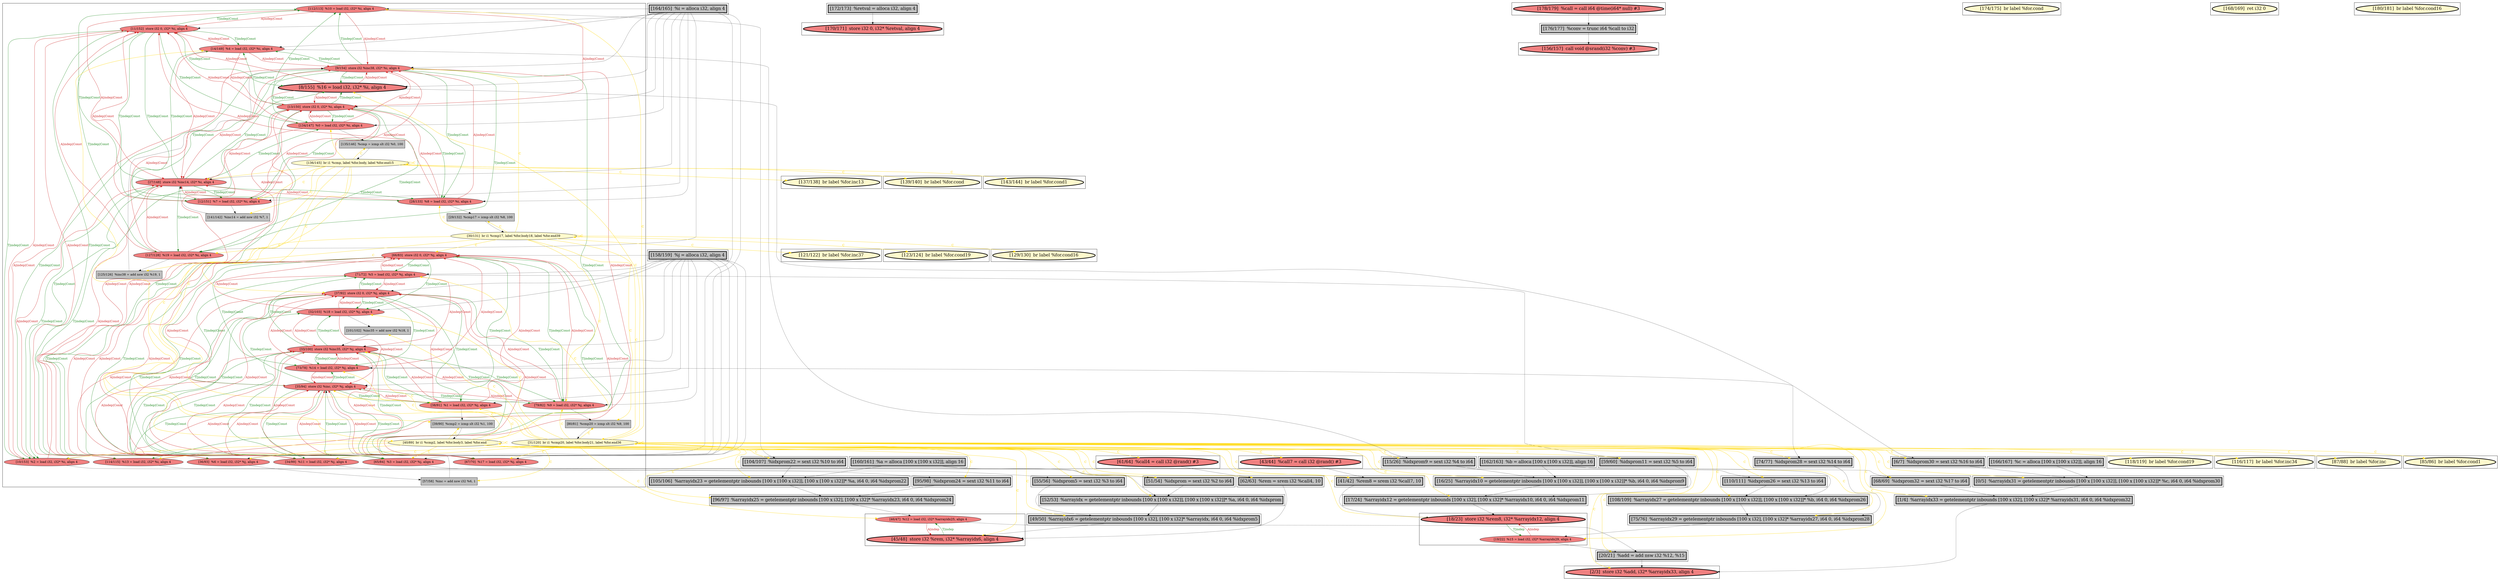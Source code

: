 
digraph G {



node374->node364 [style=solid,color=firebrick3,label="A|indep|Const",penwidth=1.0,fontcolor=firebrick3 ]
node364->node374 [style=solid,color=forestgreen,label="T|indep|Const",penwidth=1.0,fontcolor=forestgreen ]
node389->node368 [style=solid,color=gold,label="C",penwidth=1.0,fontcolor=gold ]
node414->node422 [style=solid,color=black,label="",penwidth=0.5,fontcolor=black ]
node368->node374 [style=solid,color=forestgreen,label="T|indep|Const",penwidth=1.0,fontcolor=forestgreen ]
node374->node368 [style=solid,color=firebrick3,label="A|indep|Const",penwidth=1.0,fontcolor=firebrick3 ]
node367->node376 [style=solid,color=forestgreen,label="T|indep|Const",penwidth=1.0,fontcolor=forestgreen ]
node367->node374 [style=solid,color=forestgreen,label="T|indep|Const",penwidth=1.0,fontcolor=forestgreen ]
node374->node367 [style=solid,color=firebrick3,label="A|indep|Const",penwidth=1.0,fontcolor=firebrick3 ]
node367->node371 [style=solid,color=forestgreen,label="T|indep|Const",penwidth=1.0,fontcolor=forestgreen ]
node371->node367 [style=solid,color=firebrick3,label="A|indep|Const",penwidth=1.0,fontcolor=firebrick3 ]
node393->node357 [style=solid,color=black,label="",penwidth=0.5,fontcolor=black ]
node358->node384 [style=solid,color=forestgreen,label="T|indep|Const",penwidth=1.0,fontcolor=forestgreen ]
node359->node386 [style=solid,color=firebrick3,label="A|indep|Const",penwidth=1.0,fontcolor=firebrick3 ]
node364->node362 [style=solid,color=forestgreen,label="T|indep|Const",penwidth=1.0,fontcolor=forestgreen ]
node378->node386 [style=solid,color=firebrick3,label="A|indep|Const",penwidth=1.0,fontcolor=firebrick3 ]
node362->node367 [style=solid,color=firebrick3,label="A|indep|Const",penwidth=1.0,fontcolor=firebrick3 ]
node376->node367 [style=solid,color=firebrick3,label="A|indep|Const",penwidth=1.0,fontcolor=firebrick3 ]
node359->node366 [style=solid,color=firebrick3,label="A|indep|Const",penwidth=1.0,fontcolor=firebrick3 ]
node423->node362 [style=solid,color=black,label="",penwidth=0.5,fontcolor=black ]
node376->node364 [style=solid,color=firebrick3,label="A|indep|Const",penwidth=1.0,fontcolor=firebrick3 ]
node369->node365 [style=solid,color=forestgreen,label="T|indep|Const",penwidth=1.0,fontcolor=forestgreen ]
node374->node363 [style=solid,color=firebrick3,label="A|indep|Const",penwidth=1.0,fontcolor=firebrick3 ]
node391->node367 [style=solid,color=firebrick3,label="A|indep|Const",penwidth=1.0,fontcolor=firebrick3 ]
node378->node366 [style=solid,color=firebrick3,label="A|indep|Const",penwidth=1.0,fontcolor=firebrick3 ]
node366->node378 [style=solid,color=forestgreen,label="T|indep|Const",penwidth=1.0,fontcolor=forestgreen ]
node386->node359 [style=solid,color=forestgreen,label="T|indep|Const",penwidth=1.0,fontcolor=forestgreen ]
node364->node371 [style=solid,color=forestgreen,label="T|indep|Const",penwidth=1.0,fontcolor=forestgreen ]
node386->node379 [style=solid,color=forestgreen,label="T|indep|Const",penwidth=1.0,fontcolor=forestgreen ]
node355->node378 [style=solid,color=black,label="",penwidth=0.5,fontcolor=black ]
node363->node362 [style=solid,color=forestgreen,label="T|indep|Const",penwidth=1.0,fontcolor=forestgreen ]
node361->node399 [style=solid,color=gold,label="C",penwidth=1.0,fontcolor=gold ]
node361->node381 [style=solid,color=gold,label="C",penwidth=1.0,fontcolor=gold ]
node365->node386 [style=solid,color=firebrick3,label="A|indep|Const",penwidth=1.0,fontcolor=firebrick3 ]
node386->node385 [style=solid,color=forestgreen,label="T|indep|Const",penwidth=1.0,fontcolor=forestgreen ]
node361->node365 [style=solid,color=gold,label="C",penwidth=1.0,fontcolor=gold ]
node368->node393 [style=solid,color=forestgreen,label="T|indep|Const",penwidth=1.0,fontcolor=forestgreen ]
node363->node391 [style=solid,color=forestgreen,label="T|indep|Const",penwidth=1.0,fontcolor=forestgreen ]
node363->node390 [style=solid,color=forestgreen,label="T|indep|Const",penwidth=1.0,fontcolor=forestgreen ]
node384->node358 [style=solid,color=firebrick3,label="A|indep|Const",penwidth=1.0,fontcolor=firebrick3 ]
node390->node363 [style=solid,color=firebrick3,label="A|indep|Const",penwidth=1.0,fontcolor=firebrick3 ]
node378->node369 [style=solid,color=firebrick3,label="A|indep|Const",penwidth=1.0,fontcolor=firebrick3 ]
node385->node366 [style=solid,color=firebrick3,label="A|indep|Const",penwidth=1.0,fontcolor=firebrick3 ]
node366->node385 [style=solid,color=forestgreen,label="T|indep|Const",penwidth=1.0,fontcolor=forestgreen ]
node363->node371 [style=solid,color=forestgreen,label="T|indep|Const",penwidth=1.0,fontcolor=forestgreen ]
node416->node353 [style=solid,color=black,label="",penwidth=0.5,fontcolor=black ]
node368->node362 [style=solid,color=forestgreen,label="T|indep|Const",penwidth=1.0,fontcolor=forestgreen ]
node359->node372 [style=solid,color=black,label="",penwidth=0.5,fontcolor=black ]
node360->node417 [style=solid,color=gold,label="C",penwidth=1.0,fontcolor=gold ]
node359->node358 [style=solid,color=firebrick3,label="A|indep|Const",penwidth=1.0,fontcolor=firebrick3 ]
node365->node369 [style=solid,color=firebrick3,label="A|indep|Const",penwidth=1.0,fontcolor=firebrick3 ]
node365->node366 [style=solid,color=firebrick3,label="A|indep|Const",penwidth=1.0,fontcolor=firebrick3 ]
node366->node365 [style=solid,color=forestgreen,label="T|indep|Const",penwidth=1.0,fontcolor=forestgreen ]
node360->node344 [style=solid,color=gold,label="C",penwidth=1.0,fontcolor=gold ]
node423->node393 [style=solid,color=black,label="",penwidth=0.5,fontcolor=black ]
node358->node370 [style=solid,color=forestgreen,label="T|indep|Const",penwidth=1.0,fontcolor=forestgreen ]
node370->node358 [style=solid,color=firebrick3,label="A|indep|Const",penwidth=1.0,fontcolor=firebrick3 ]
node423->node363 [style=solid,color=black,label="",penwidth=0.5,fontcolor=black ]
node377->node386 [style=solid,color=firebrick3,label="A|indep|Const",penwidth=1.0,fontcolor=firebrick3 ]
node423->node367 [style=solid,color=black,label="",penwidth=0.5,fontcolor=black ]
node393->node367 [style=solid,color=firebrick3,label="A|indep|Const",penwidth=1.0,fontcolor=firebrick3 ]
node390->node380 [style=solid,color=black,label="",penwidth=0.5,fontcolor=black ]
node423->node375 [style=solid,color=black,label="",penwidth=0.5,fontcolor=black ]
node381->node401 [style=solid,color=gold,label="C",penwidth=1.0,fontcolor=gold ]
node353->node425 [style=solid,color=black,label="",penwidth=0.5,fontcolor=black ]
node423->node391 [style=solid,color=black,label="",penwidth=0.5,fontcolor=black ]
node358->node385 [style=solid,color=forestgreen,label="T|indep|Const",penwidth=1.0,fontcolor=forestgreen ]
node381->node374 [style=solid,color=gold,label="C",penwidth=1.0,fontcolor=gold ]
node401->node427 [style=solid,color=black,label="",penwidth=0.5,fontcolor=black ]
node355->node359 [style=solid,color=black,label="",penwidth=0.5,fontcolor=black ]
node355->node379 [style=solid,color=black,label="",penwidth=0.5,fontcolor=black ]
node423->node371 [style=solid,color=black,label="",penwidth=0.5,fontcolor=black ]
node355->node370 [style=solid,color=black,label="",penwidth=0.5,fontcolor=black ]
node362->node363 [style=solid,color=firebrick3,label="A|indep|Const",penwidth=1.0,fontcolor=firebrick3 ]
node422->node343 [style=solid,color=black,label="",penwidth=0.5,fontcolor=black ]
node415->node401 [style=solid,color=black,label="",penwidth=0.5,fontcolor=black ]
node366->node379 [style=solid,color=forestgreen,label="T|indep|Const",penwidth=1.0,fontcolor=forestgreen ]
node398->node404 [style=solid,color=black,label="",penwidth=0.5,fontcolor=black ]
node355->node384 [style=solid,color=black,label="",penwidth=0.5,fontcolor=black ]
node383->node369 [style=solid,color=firebrick3,label="A|indep|Const",penwidth=1.0,fontcolor=firebrick3 ]
node383->node387 [style=solid,color=black,label="",penwidth=0.5,fontcolor=black ]
node387->node366 [style=solid,color=black,label="",penwidth=0.5,fontcolor=black ]
node340->node425 [style=solid,color=black,label="",penwidth=0.5,fontcolor=black ]
node356->node363 [style=solid,color=black,label="",penwidth=0.5,fontcolor=black ]
node368->node376 [style=solid,color=forestgreen,label="T|indep|Const",penwidth=1.0,fontcolor=forestgreen ]
node389->node393 [style=solid,color=gold,label="C",penwidth=1.0,fontcolor=gold ]
node378->node410 [style=solid,color=black,label="",penwidth=0.5,fontcolor=black ]
node397->node407 [style=solid,color=black,label="",penwidth=0.5,fontcolor=black ]
node384->node366 [style=solid,color=firebrick3,label="A|indep|Const",penwidth=1.0,fontcolor=firebrick3 ]
node381->node429 [style=solid,color=gold,label="C",penwidth=1.0,fontcolor=gold ]
node391->node413 [style=solid,color=black,label="",penwidth=0.5,fontcolor=black ]
node402->node401 [style=solid,color=black,label="",penwidth=0.5,fontcolor=black ]
node379->node358 [style=solid,color=firebrick3,label="A|indep|Const",penwidth=1.0,fontcolor=firebrick3 ]
node410->node350 [style=solid,color=black,label="",penwidth=0.5,fontcolor=black ]
node385->node369 [style=solid,color=firebrick3,label="A|indep|Const",penwidth=1.0,fontcolor=firebrick3 ]
node381->node383 [style=solid,color=gold,label="C",penwidth=1.0,fontcolor=gold ]
node383->node358 [style=solid,color=firebrick3,label="A|indep|Const",penwidth=1.0,fontcolor=firebrick3 ]
node393->node363 [style=solid,color=firebrick3,label="A|indep|Const",penwidth=1.0,fontcolor=firebrick3 ]
node385->node358 [style=solid,color=firebrick3,label="A|indep|Const",penwidth=1.0,fontcolor=firebrick3 ]
node388->node369 [style=solid,color=black,label="",penwidth=0.5,fontcolor=black ]
node429->node340 [style=solid,color=black,label="",penwidth=0.5,fontcolor=black ]
node355->node366 [style=solid,color=black,label="",penwidth=0.5,fontcolor=black ]
node383->node386 [style=solid,color=firebrick3,label="A|indep|Const",penwidth=1.0,fontcolor=firebrick3 ]
node391->node368 [style=solid,color=firebrick3,label="A|indep|Const",penwidth=1.0,fontcolor=firebrick3 ]
node381->node341 [style=solid,color=gold,label="C",penwidth=1.0,fontcolor=gold ]
node385->node429 [style=solid,color=black,label="",penwidth=0.5,fontcolor=black ]
node389->node360 [style=solid,color=gold,label="C",penwidth=1.0,fontcolor=gold ]
node370->node369 [style=solid,color=firebrick3,label="A|indep|Const",penwidth=1.0,fontcolor=firebrick3 ]
node358->node359 [style=solid,color=forestgreen,label="T|indep|Const",penwidth=1.0,fontcolor=forestgreen ]
node428->node422 [style=solid,color=black,label="",penwidth=0.5,fontcolor=black ]
node360->node378 [style=solid,color=gold,label="C",penwidth=1.0,fontcolor=gold ]
node381->node366 [style=solid,color=gold,label="C",penwidth=1.0,fontcolor=gold ]
node377->node358 [style=solid,color=firebrick3,label="A|indep|Const",penwidth=1.0,fontcolor=firebrick3 ]
node420->node427 [style=solid,color=black,label="",penwidth=0.5,fontcolor=black ]
node384->node369 [style=solid,color=firebrick3,label="A|indep|Const",penwidth=1.0,fontcolor=firebrick3 ]
node393->node364 [style=solid,color=firebrick3,label="A|indep|Const",penwidth=1.0,fontcolor=firebrick3 ]
node361->node412 [style=solid,color=gold,label="C",penwidth=1.0,fontcolor=gold ]
node364->node375 [style=solid,color=forestgreen,label="T|indep|Const",penwidth=1.0,fontcolor=forestgreen ]
node389->node406 [style=solid,color=gold,label="C",penwidth=1.0,fontcolor=gold ]
node390->node364 [style=solid,color=firebrick3,label="A|indep|Const",penwidth=1.0,fontcolor=firebrick3 ]
node381->node387 [style=solid,color=gold,label="C",penwidth=1.0,fontcolor=gold ]
node361->node371 [style=solid,color=gold,label="C",penwidth=1.0,fontcolor=gold ]
node370->node386 [style=solid,color=firebrick3,label="A|indep|Const",penwidth=1.0,fontcolor=firebrick3 ]
node381->node416 [style=solid,color=gold,label="C",penwidth=1.0,fontcolor=gold ]
node386->node378 [style=solid,color=forestgreen,label="T|indep|Const",penwidth=1.0,fontcolor=forestgreen ]
node423->node368 [style=solid,color=black,label="",penwidth=0.5,fontcolor=black ]
node381->node413 [style=solid,color=gold,label="C",penwidth=1.0,fontcolor=gold ]
node423->node374 [style=solid,color=black,label="",penwidth=0.5,fontcolor=black ]
node369->node385 [style=solid,color=forestgreen,label="T|indep|Const",penwidth=1.0,fontcolor=forestgreen ]
node361->node361 [style=solid,color=gold,label="C",penwidth=1.0,fontcolor=gold ]
node358->node377 [style=solid,color=forestgreen,label="T|indep|Const",penwidth=1.0,fontcolor=forestgreen ]
node375->node368 [style=solid,color=firebrick3,label="A|indep|Const",penwidth=1.0,fontcolor=firebrick3 ]
node363->node375 [style=solid,color=forestgreen,label="T|indep|Const",penwidth=1.0,fontcolor=forestgreen ]
node381->node391 [style=solid,color=gold,label="C",penwidth=1.0,fontcolor=gold ]
node381->node428 [style=solid,color=gold,label="C",penwidth=1.0,fontcolor=gold ]
node381->node377 [style=solid,color=gold,label="C",penwidth=1.0,fontcolor=gold ]
node367->node390 [style=solid,color=forestgreen,label="T|indep|Const",penwidth=1.0,fontcolor=forestgreen ]
node366->node377 [style=solid,color=forestgreen,label="T|indep|Const",penwidth=1.0,fontcolor=forestgreen ]
node364->node393 [style=solid,color=forestgreen,label="T|indep|Const",penwidth=1.0,fontcolor=forestgreen ]
node376->node351 [style=solid,color=black,label="",penwidth=0.5,fontcolor=black ]
node381->node353 [style=solid,color=gold,label="C",penwidth=1.0,fontcolor=gold ]
node363->node393 [style=solid,color=forestgreen,label="T|indep|Const",penwidth=1.0,fontcolor=forestgreen ]
node391->node363 [style=solid,color=firebrick3,label="A|indep|Const",penwidth=1.0,fontcolor=firebrick3 ]
node381->node375 [style=solid,color=gold,label="C",penwidth=1.0,fontcolor=gold ]
node360->node369 [style=solid,color=gold,label="C",penwidth=1.0,fontcolor=gold ]
node358->node365 [style=solid,color=forestgreen,label="T|indep|Const",penwidth=1.0,fontcolor=forestgreen ]
node341->node340 [style=solid,color=black,label="",penwidth=0.5,fontcolor=black ]
node413->node414 [style=solid,color=black,label="",penwidth=0.5,fontcolor=black ]
node381->node342 [style=solid,color=gold,label="C",penwidth=1.0,fontcolor=gold ]
node389->node357 [style=solid,color=gold,label="C",penwidth=1.0,fontcolor=gold ]
node360->node411 [style=solid,color=gold,label="C",penwidth=1.0,fontcolor=gold ]
node384->node386 [style=solid,color=firebrick3,label="A|indep|Const",penwidth=1.0,fontcolor=firebrick3 ]
node391->node364 [style=solid,color=firebrick3,label="A|indep|Const",penwidth=1.0,fontcolor=firebrick3 ]
node389->node390 [style=solid,color=gold,label="C",penwidth=1.0,fontcolor=gold ]
node367->node393 [style=solid,color=forestgreen,label="T|indep|Const",penwidth=1.0,fontcolor=forestgreen ]
node360->node359 [style=solid,color=gold,label="C",penwidth=1.0,fontcolor=gold ]
node367->node391 [style=solid,color=forestgreen,label="T|indep|Const",penwidth=1.0,fontcolor=forestgreen ]
node348->node344 [style=solid,color=black,label="",penwidth=0.5,fontcolor=black ]
node379->node369 [style=solid,color=firebrick3,label="A|indep|Const",penwidth=1.0,fontcolor=firebrick3 ]
node358->node379 [style=solid,color=forestgreen,label="T|indep|Const",penwidth=1.0,fontcolor=forestgreen ]
node362->node368 [style=solid,color=firebrick3,label="A|indep|Const",penwidth=1.0,fontcolor=firebrick3 ]
node347->node346 [style=solid,color=black,label="",penwidth=0.5,fontcolor=black ]
node369->node384 [style=solid,color=forestgreen,label="T|indep|Const",penwidth=1.0,fontcolor=forestgreen ]
node364->node390 [style=solid,color=forestgreen,label="T|indep|Const",penwidth=1.0,fontcolor=forestgreen ]
node377->node428 [style=solid,color=black,label="",penwidth=0.5,fontcolor=black ]
node392->node363 [style=solid,color=firebrick3,label="A|indep|Const",penwidth=1.0,fontcolor=firebrick3 ]
node369->node379 [style=solid,color=forestgreen,label="T|indep|Const",penwidth=1.0,fontcolor=forestgreen ]
node381->node340 [style=solid,color=gold,label="C",penwidth=1.0,fontcolor=gold ]
node373->node361 [style=solid,color=black,label="",penwidth=0.5,fontcolor=black ]
node360->node392 [style=solid,color=gold,label="C",penwidth=1.0,fontcolor=gold ]
node360->node426 [style=solid,color=gold,label="C",penwidth=1.0,fontcolor=gold ]
node389->node389 [style=solid,color=gold,label="C",penwidth=1.0,fontcolor=gold ]
node423->node364 [style=solid,color=black,label="",penwidth=0.5,fontcolor=black ]
node357->node368 [style=solid,color=black,label="",penwidth=0.5,fontcolor=black ]
node360->node424 [style=solid,color=gold,label="C",penwidth=1.0,fontcolor=gold ]
node385->node386 [style=solid,color=firebrick3,label="A|indep|Const",penwidth=1.0,fontcolor=firebrick3 ]
node426->node417 [style=solid,color=black,label="",penwidth=0.5,fontcolor=black ]
node381->node370 [style=solid,color=gold,label="C",penwidth=1.0,fontcolor=gold ]
node371->node364 [style=solid,color=firebrick3,label="A|indep|Const",penwidth=1.0,fontcolor=firebrick3 ]
node360->node360 [style=solid,color=gold,label="C",penwidth=1.0,fontcolor=gold ]
node361->node408 [style=solid,color=gold,label="C",penwidth=1.0,fontcolor=gold ]
node364->node392 [style=solid,color=forestgreen,label="T|indep|Const",penwidth=1.0,fontcolor=forestgreen ]
node389->node372 [style=solid,color=gold,label="C",penwidth=1.0,fontcolor=gold ]
node386->node384 [style=solid,color=forestgreen,label="T|indep|Const",penwidth=1.0,fontcolor=forestgreen ]
node365->node358 [style=solid,color=firebrick3,label="A|indep|Const",penwidth=1.0,fontcolor=firebrick3 ]
node381->node365 [style=solid,color=gold,label="C",penwidth=1.0,fontcolor=gold ]
node394->node414 [style=solid,color=black,label="",penwidth=0.5,fontcolor=black ]
node379->node386 [style=solid,color=firebrick3,label="A|indep|Const",penwidth=1.0,fontcolor=firebrick3 ]
node360->node418 [style=solid,color=gold,label="C",penwidth=1.0,fontcolor=gold ]
node360->node388 [style=solid,color=gold,label="C",penwidth=1.0,fontcolor=gold ]
node381->node422 [style=solid,color=gold,label="C",penwidth=1.0,fontcolor=gold ]
node360->node347 [style=solid,color=gold,label="C",penwidth=1.0,fontcolor=gold ]
node393->node368 [style=solid,color=firebrick3,label="A|indep|Const",penwidth=1.0,fontcolor=firebrick3 ]
node368->node371 [style=solid,color=forestgreen,label="T|indep|Const",penwidth=1.0,fontcolor=forestgreen ]
node376->node368 [style=solid,color=firebrick3,label="A|indep|Const",penwidth=1.0,fontcolor=firebrick3 ]
node361->node356 [style=solid,color=gold,label="C",penwidth=1.0,fontcolor=gold ]
node361->node362 [style=solid,color=gold,label="C",penwidth=1.0,fontcolor=gold ]
node360->node430 [style=solid,color=gold,label="C",penwidth=1.0,fontcolor=gold ]
node360->node349 [style=solid,color=gold,label="C",penwidth=1.0,fontcolor=gold ]
node369->node378 [style=solid,color=forestgreen,label="T|indep|Const",penwidth=1.0,fontcolor=forestgreen ]
node427->node416 [style=solid,color=black,label="",penwidth=0.5,fontcolor=black ]
node361->node386 [style=solid,color=gold,label="C",penwidth=1.0,fontcolor=gold ]
node360->node348 [style=solid,color=gold,label="C",penwidth=1.0,fontcolor=gold ]
node365->node382 [style=solid,color=black,label="",penwidth=0.5,fontcolor=black ]
node360->node376 [style=solid,color=gold,label="C",penwidth=1.0,fontcolor=gold ]
node375->node342 [style=solid,color=black,label="",penwidth=0.5,fontcolor=black ]
node381->node409 [style=solid,color=gold,label="C",penwidth=1.0,fontcolor=gold ]
node386->node377 [style=solid,color=forestgreen,label="T|indep|Const",penwidth=1.0,fontcolor=forestgreen ]
node423->node376 [style=solid,color=black,label="",penwidth=0.5,fontcolor=black ]
node381->node421 [style=solid,color=gold,label="C",penwidth=1.0,fontcolor=gold ]
node386->node370 [style=solid,color=forestgreen,label="T|indep|Const",penwidth=1.0,fontcolor=forestgreen ]
node363->node374 [style=solid,color=forestgreen,label="T|indep|Const",penwidth=1.0,fontcolor=forestgreen ]
node360->node372 [style=solid,color=gold,label="C",penwidth=1.0,fontcolor=gold ]
node389->node352 [style=solid,color=gold,label="C",penwidth=1.0,fontcolor=gold ]
node370->node420 [style=solid,color=black,label="",penwidth=0.5,fontcolor=black ]
node368->node375 [style=solid,color=forestgreen,label="T|indep|Const",penwidth=1.0,fontcolor=forestgreen ]
node366->node384 [style=solid,color=forestgreen,label="T|indep|Const",penwidth=1.0,fontcolor=forestgreen ]
node375->node364 [style=solid,color=firebrick3,label="A|indep|Const",penwidth=1.0,fontcolor=firebrick3 ]
node364->node391 [style=solid,color=forestgreen,label="T|indep|Const",penwidth=1.0,fontcolor=forestgreen ]
node361->node363 [style=solid,color=gold,label="C",penwidth=1.0,fontcolor=gold ]
node386->node365 [style=solid,color=forestgreen,label="T|indep|Const",penwidth=1.0,fontcolor=forestgreen ]
node360->node345 [style=solid,color=gold,label="C",penwidth=1.0,fontcolor=gold ]
node350->node417 [style=solid,color=black,label="",penwidth=0.5,fontcolor=black ]
node362->node364 [style=solid,color=firebrick3,label="A|indep|Const",penwidth=1.0,fontcolor=firebrick3 ]
node377->node366 [style=solid,color=firebrick3,label="A|indep|Const",penwidth=1.0,fontcolor=firebrick3 ]
node381->node382 [style=solid,color=gold,label="C",penwidth=1.0,fontcolor=gold ]
node368->node391 [style=solid,color=forestgreen,label="T|indep|Const",penwidth=1.0,fontcolor=forestgreen ]
node358->node378 [style=solid,color=forestgreen,label="T|indep|Const",penwidth=1.0,fontcolor=forestgreen ]
node355->node365 [style=solid,color=black,label="",penwidth=0.5,fontcolor=black ]
node360->node384 [style=solid,color=gold,label="C",penwidth=1.0,fontcolor=gold ]
node389->node358 [style=solid,color=gold,label="C",penwidth=1.0,fontcolor=gold ]
node376->node363 [style=solid,color=firebrick3,label="A|indep|Const",penwidth=1.0,fontcolor=firebrick3 ]
node386->node383 [style=solid,color=forestgreen,label="T|indep|Const",penwidth=1.0,fontcolor=forestgreen ]
node390->node368 [style=solid,color=firebrick3,label="A|indep|Const",penwidth=1.0,fontcolor=firebrick3 ]
node375->node363 [style=solid,color=firebrick3,label="A|indep|Const",penwidth=1.0,fontcolor=firebrick3 ]
node360->node350 [style=solid,color=gold,label="C",penwidth=1.0,fontcolor=gold ]
node358->node383 [style=solid,color=forestgreen,label="T|indep|Const",penwidth=1.0,fontcolor=forestgreen ]
node392->node347 [style=solid,color=black,label="",penwidth=0.5,fontcolor=black ]
node367->node362 [style=solid,color=forestgreen,label="T|indep|Const",penwidth=1.0,fontcolor=forestgreen ]
node389->node396 [style=solid,color=gold,label="C",penwidth=1.0,fontcolor=gold ]
node360->node410 [style=solid,color=gold,label="C",penwidth=1.0,fontcolor=gold ]
node417->node416 [style=solid,color=forestgreen,label="T|indep",penwidth=1.0,fontcolor=forestgreen ]
node381->node427 [style=solid,color=gold,label="C",penwidth=1.0,fontcolor=gold ]
node416->node417 [style=solid,color=firebrick3,label="A|indep",penwidth=1.0,fontcolor=firebrick3 ]
node392->node368 [style=solid,color=firebrick3,label="A|indep|Const",penwidth=1.0,fontcolor=firebrick3 ]
node342->node341 [style=solid,color=black,label="",penwidth=0.5,fontcolor=black ]
node344->node343 [style=solid,color=forestgreen,label="T|indep",penwidth=1.0,fontcolor=forestgreen ]
node343->node344 [style=solid,color=firebrick3,label="A|indep",penwidth=1.0,fontcolor=firebrick3 ]
node363->node376 [style=solid,color=forestgreen,label="T|indep|Const",penwidth=1.0,fontcolor=forestgreen ]
node366->node370 [style=solid,color=forestgreen,label="T|indep|Const",penwidth=1.0,fontcolor=forestgreen ]
node369->node383 [style=solid,color=forestgreen,label="T|indep|Const",penwidth=1.0,fontcolor=forestgreen ]
node390->node367 [style=solid,color=firebrick3,label="A|indep|Const",penwidth=1.0,fontcolor=firebrick3 ]
node369->node359 [style=solid,color=forestgreen,label="T|indep|Const",penwidth=1.0,fontcolor=forestgreen ]
node423->node392 [style=solid,color=black,label="",penwidth=0.5,fontcolor=black ]
node367->node375 [style=solid,color=forestgreen,label="T|indep|Const",penwidth=1.0,fontcolor=forestgreen ]
node381->node420 [style=solid,color=gold,label="C",penwidth=1.0,fontcolor=gold ]
node378->node358 [style=solid,color=firebrick3,label="A|indep|Const",penwidth=1.0,fontcolor=firebrick3 ]
node375->node367 [style=solid,color=firebrick3,label="A|indep|Const",penwidth=1.0,fontcolor=firebrick3 ]
node362->node373 [style=solid,color=black,label="",penwidth=0.5,fontcolor=black ]
node360->node354 [style=solid,color=gold,label="C",penwidth=1.0,fontcolor=gold ]
node360->node379 [style=solid,color=gold,label="C",penwidth=1.0,fontcolor=gold ]
node377->node369 [style=solid,color=firebrick3,label="A|indep|Const",penwidth=1.0,fontcolor=firebrick3 ]
node359->node369 [style=solid,color=firebrick3,label="A|indep|Const",penwidth=1.0,fontcolor=firebrick3 ]
node424->node426 [style=solid,color=black,label="",penwidth=0.5,fontcolor=black ]
node368->node390 [style=solid,color=forestgreen,label="T|indep|Const",penwidth=1.0,fontcolor=forestgreen ]
node374->node415 [style=solid,color=black,label="",penwidth=0.5,fontcolor=black ]
node343->node353 [style=solid,color=black,label="",penwidth=0.5,fontcolor=black ]
node371->node368 [style=solid,color=firebrick3,label="A|indep|Const",penwidth=1.0,fontcolor=firebrick3 ]
node369->node370 [style=solid,color=forestgreen,label="T|indep|Const",penwidth=1.0,fontcolor=forestgreen ]
node381->node385 [style=solid,color=gold,label="C",penwidth=1.0,fontcolor=gold ]
node366->node383 [style=solid,color=forestgreen,label="T|indep|Const",penwidth=1.0,fontcolor=forestgreen ]
node361->node382 [style=solid,color=gold,label="C",penwidth=1.0,fontcolor=gold ]
node381->node381 [style=solid,color=gold,label="C",penwidth=1.0,fontcolor=gold ]
node383->node366 [style=solid,color=firebrick3,label="A|indep|Const",penwidth=1.0,fontcolor=firebrick3 ]
node381->node414 [style=solid,color=gold,label="C",penwidth=1.0,fontcolor=gold ]
node366->node359 [style=solid,color=forestgreen,label="T|indep|Const",penwidth=1.0,fontcolor=forestgreen ]
node345->node344 [style=solid,color=black,label="",penwidth=0.5,fontcolor=black ]
node363->node392 [style=solid,color=forestgreen,label="T|indep|Const",penwidth=1.0,fontcolor=forestgreen ]
node381->node343 [style=solid,color=gold,label="C",penwidth=1.0,fontcolor=gold ]
node384->node430 [style=solid,color=black,label="",penwidth=0.5,fontcolor=black ]
node360->node351 [style=solid,color=gold,label="C",penwidth=1.0,fontcolor=gold ]
node368->node392 [style=solid,color=forestgreen,label="T|indep|Const",penwidth=1.0,fontcolor=forestgreen ]
node423->node390 [style=solid,color=black,label="",penwidth=0.5,fontcolor=black ]
node346->node345 [style=solid,color=black,label="",penwidth=0.5,fontcolor=black ]
node355->node383 [style=solid,color=black,label="",penwidth=0.5,fontcolor=black ]
node379->node366 [style=solid,color=firebrick3,label="A|indep|Const",penwidth=1.0,fontcolor=firebrick3 ]
node418->node350 [style=solid,color=black,label="",penwidth=0.5,fontcolor=black ]
node351->node418 [style=solid,color=black,label="",penwidth=0.5,fontcolor=black ]
node419->node341 [style=solid,color=black,label="",penwidth=0.5,fontcolor=black ]
node392->node364 [style=solid,color=firebrick3,label="A|indep|Const",penwidth=1.0,fontcolor=firebrick3 ]
node355->node377 [style=solid,color=black,label="",penwidth=0.5,fontcolor=black ]
node355->node369 [style=solid,color=black,label="",penwidth=0.5,fontcolor=black ]
node371->node363 [style=solid,color=firebrick3,label="A|indep|Const",penwidth=1.0,fontcolor=firebrick3 ]
node379->node388 [style=solid,color=black,label="",penwidth=0.5,fontcolor=black ]
node389->node359 [style=solid,color=gold,label="C",penwidth=1.0,fontcolor=gold ]
node361->node373 [style=solid,color=gold,label="C",penwidth=1.0,fontcolor=gold ]
node392->node367 [style=solid,color=firebrick3,label="A|indep|Const",penwidth=1.0,fontcolor=firebrick3 ]
node407->node395 [style=solid,color=black,label="",penwidth=0.5,fontcolor=black ]
node367->node392 [style=solid,color=forestgreen,label="T|indep|Const",penwidth=1.0,fontcolor=forestgreen ]
node402->node418 [style=solid,color=black,label="",penwidth=0.5,fontcolor=black ]
node364->node376 [style=solid,color=forestgreen,label="T|indep|Const",penwidth=1.0,fontcolor=forestgreen ]
node394->node346 [style=solid,color=black,label="",penwidth=0.5,fontcolor=black ]
node382->node381 [style=solid,color=black,label="",penwidth=0.5,fontcolor=black ]
node381->node415 [style=solid,color=gold,label="C",penwidth=1.0,fontcolor=gold ]
node371->node356 [style=solid,color=black,label="",penwidth=0.5,fontcolor=black ]
node370->node366 [style=solid,color=firebrick3,label="A|indep|Const",penwidth=1.0,fontcolor=firebrick3 ]
node355->node386 [style=solid,color=black,label="",penwidth=0.5,fontcolor=black ]
node355->node385 [style=solid,color=black,label="",penwidth=0.5,fontcolor=black ]
node381->node425 [style=solid,color=gold,label="C",penwidth=1.0,fontcolor=gold ]
node430->node345 [style=solid,color=black,label="",penwidth=0.5,fontcolor=black ]
node349->node348 [style=solid,color=black,label="",penwidth=0.5,fontcolor=black ]
node355->node358 [style=solid,color=black,label="",penwidth=0.5,fontcolor=black ]
node360->node346 [style=solid,color=gold,label="C",penwidth=1.0,fontcolor=gold ]
node372->node360 [style=solid,color=black,label="",penwidth=0.5,fontcolor=black ]
node389->node380 [style=solid,color=gold,label="C",penwidth=1.0,fontcolor=gold ]
node369->node377 [style=solid,color=forestgreen,label="T|indep|Const",penwidth=1.0,fontcolor=forestgreen ]
node380->node389 [style=solid,color=black,label="",penwidth=0.5,fontcolor=black ]


subgraph cluster51 {


node430 [penwidth=3.0,fontsize=20,fillcolor=grey,label="[59/60]  %idxprom11 = sext i32 %5 to i64",shape=rectangle,style=filled ]



}

subgraph cluster50 {


node429 [penwidth=3.0,fontsize=20,fillcolor=grey,label="[68/69]  %idxprom32 = sext i32 %17 to i64",shape=rectangle,style=filled ]



}

subgraph cluster49 {


node428 [penwidth=3.0,fontsize=20,fillcolor=grey,label="[74/77]  %idxprom28 = sext i32 %14 to i64",shape=rectangle,style=filled ]



}

subgraph cluster45 {


node424 [penwidth=3.0,fontsize=20,fillcolor=lightcoral,label="[61/64]  %call4 = call i32 @rand() #3",shape=ellipse,style=filled ]



}

subgraph cluster41 {


node420 [penwidth=3.0,fontsize=20,fillcolor=grey,label="[95/98]  %idxprom24 = sext i32 %11 to i64",shape=rectangle,style=filled ]



}

subgraph cluster39 {


node418 [penwidth=3.0,fontsize=20,fillcolor=grey,label="[52/53]  %arrayidx = getelementptr inbounds [100 x [100 x i32]], [100 x [100 x i32]]* %a, i64 0, i64 %idxprom",shape=rectangle,style=filled ]



}

subgraph cluster38 {


node417 [penwidth=3.0,fontsize=20,fillcolor=lightcoral,label="[45/48]  store i32 %rem, i32* %arrayidx6, align 4",shape=ellipse,style=filled ]
node416 [fillcolor=lightcoral,label="[46/47]  %12 = load i32, i32* %arrayidx25, align 4",shape=ellipse,style=filled ]



}

subgraph cluster46 {


node425 [penwidth=3.0,fontsize=20,fillcolor=lightcoral,label="[2/3]  store i32 %add, i32* %arrayidx33, align 4",shape=ellipse,style=filled ]



}

subgraph cluster37 {


node415 [penwidth=3.0,fontsize=20,fillcolor=grey,label="[104/107]  %idxprom22 = sext i32 %10 to i64",shape=rectangle,style=filled ]



}

subgraph cluster36 {


node414 [penwidth=3.0,fontsize=20,fillcolor=grey,label="[108/109]  %arrayidx27 = getelementptr inbounds [100 x [100 x i32]], [100 x [100 x i32]]* %b, i64 0, i64 %idxprom26",shape=rectangle,style=filled ]



}

subgraph cluster15 {


node392 [fillcolor=lightcoral,label="[14/149]  %4 = load i32, i32* %i, align 4",shape=ellipse,style=filled ]
node369 [fillcolor=lightcoral,label="[35/94]  store i32 %inc, i32* %j, align 4",shape=ellipse,style=filled ]
node375 [penwidth=3.0,fontsize=20,fillcolor=lightcoral,label="[8/155]  %16 = load i32, i32* %i, align 4",shape=ellipse,style=filled ]
node371 [fillcolor=lightcoral,label="[127/128]  %19 = load i32, i32* %i, align 4",shape=ellipse,style=filled ]
node365 [fillcolor=lightcoral,label="[79/82]  %9 = load i32, i32* %j, align 4",shape=ellipse,style=filled ]
node363 [fillcolor=lightcoral,label="[9/154]  store i32 %inc38, i32* %i, align 4",shape=ellipse,style=filled ]
node368 [fillcolor=lightcoral,label="[27/148]  store i32 %inc14, i32* %i, align 4",shape=ellipse,style=filled ]
node358 [fillcolor=lightcoral,label="[37/92]  store i32 0, i32* %j, align 4",shape=ellipse,style=filled ]
node393 [fillcolor=lightcoral,label="[12/151]  %7 = load i32, i32* %i, align 4",shape=ellipse,style=filled ]
node357 [fillcolor=grey,label="[141/142]  %inc14 = add nsw i32 %7, 1",shape=rectangle,style=filled ]
node356 [fillcolor=grey,label="[125/126]  %inc38 = add nsw i32 %19, 1",shape=rectangle,style=filled ]
node379 [fillcolor=lightcoral,label="[36/93]  %6 = load i32, i32* %j, align 4",shape=ellipse,style=filled ]
node386 [fillcolor=lightcoral,label="[66/83]  store i32 0, i32* %j, align 4",shape=ellipse,style=filled ]
node366 [fillcolor=lightcoral,label="[33/100]  store i32 %inc35, i32* %j, align 4",shape=ellipse,style=filled ]
node360 [fillcolor=lemonchiffon,label="[40/89]  br i1 %cmp2, label %for.body3, label %for.end",shape=ellipse,style=filled ]
node367 [fillcolor=lightcoral,label="[13/150]  store i32 0, i32* %i, align 4",shape=ellipse,style=filled ]
node385 [fillcolor=lightcoral,label="[67/70]  %17 = load i32, i32* %j, align 4",shape=ellipse,style=filled ]
node372 [fillcolor=grey,label="[39/90]  %cmp2 = icmp slt i32 %1, 100",shape=rectangle,style=filled ]
node377 [fillcolor=lightcoral,label="[73/78]  %14 = load i32, i32* %j, align 4",shape=ellipse,style=filled ]
node364 [fillcolor=lightcoral,label="[11/152]  store i32 0, i32* %i, align 4",shape=ellipse,style=filled ]
node378 [fillcolor=lightcoral,label="[65/84]  %3 = load i32, i32* %j, align 4",shape=ellipse,style=filled ]
node359 [fillcolor=lightcoral,label="[38/91]  %1 = load i32, i32* %j, align 4",shape=ellipse,style=filled ]
node373 [fillcolor=grey,label="[29/132]  %cmp17 = icmp slt i32 %8, 100",shape=rectangle,style=filled ]
node376 [fillcolor=lightcoral,label="[10/153]  %2 = load i32, i32* %i, align 4",shape=ellipse,style=filled ]
node362 [fillcolor=lightcoral,label="[28/133]  %8 = load i32, i32* %i, align 4",shape=ellipse,style=filled ]
node382 [fillcolor=grey,label="[80/81]  %cmp20 = icmp slt i32 %9, 100",shape=rectangle,style=filled ]
node387 [fillcolor=grey,label="[101/102]  %inc35 = add nsw i32 %18, 1",shape=rectangle,style=filled ]
node374 [fillcolor=lightcoral,label="[112/113]  %10 = load i32, i32* %i, align 4",shape=ellipse,style=filled ]
node390 [fillcolor=lightcoral,label="[134/147]  %0 = load i32, i32* %i, align 4",shape=ellipse,style=filled ]
node380 [fillcolor=grey,label="[135/146]  %cmp = icmp slt i32 %0, 100",shape=rectangle,style=filled ]
node381 [fillcolor=lemonchiffon,label="[31/120]  br i1 %cmp20, label %for.body21, label %for.end36",shape=ellipse,style=filled ]
node370 [fillcolor=lightcoral,label="[34/99]  %11 = load i32, i32* %j, align 4",shape=ellipse,style=filled ]
node383 [fillcolor=lightcoral,label="[32/103]  %18 = load i32, i32* %j, align 4",shape=ellipse,style=filled ]
node384 [fillcolor=lightcoral,label="[71/72]  %5 = load i32, i32* %j, align 4",shape=ellipse,style=filled ]
node388 [fillcolor=grey,label="[57/58]  %inc = add nsw i32 %6, 1",shape=rectangle,style=filled ]
node389 [fillcolor=lemonchiffon,label="[136/145]  br i1 %cmp, label %for.body, label %for.end15",shape=ellipse,style=filled ]
node361 [fillcolor=lemonchiffon,label="[30/131]  br i1 %cmp17, label %for.body18, label %for.end39",shape=ellipse,style=filled ]
node391 [fillcolor=lightcoral,label="[114/115]  %13 = load i32, i32* %i, align 4",shape=ellipse,style=filled ]



}

subgraph cluster40 {


node419 [penwidth=3.0,fontsize=20,fillcolor=grey,label="[166/167]  %c = alloca [100 x [100 x i32]], align 16",shape=rectangle,style=filled ]



}

subgraph cluster35 {


node413 [penwidth=3.0,fontsize=20,fillcolor=grey,label="[110/111]  %idxprom26 = sext i32 %13 to i64",shape=rectangle,style=filled ]



}

subgraph cluster42 {


node421 [penwidth=3.0,fontsize=20,fillcolor=lemonchiffon,label="[116/117]  br label %for.inc34",shape=ellipse,style=filled ]



}

subgraph cluster11 {


node352 [penwidth=3.0,fontsize=20,fillcolor=lemonchiffon,label="[139/140]  br label %for.cond",shape=ellipse,style=filled ]



}

subgraph cluster43 {


node422 [penwidth=3.0,fontsize=20,fillcolor=grey,label="[75/76]  %arrayidx29 = getelementptr inbounds [100 x i32], [100 x i32]* %arrayidx27, i64 0, i64 %idxprom28",shape=rectangle,style=filled ]



}

subgraph cluster19 {


node397 [penwidth=3.0,fontsize=20,fillcolor=lightcoral,label="[178/179]  %call = call i64 @time(i64* null) #3",shape=ellipse,style=filled ]



}

subgraph cluster9 {


node350 [penwidth=3.0,fontsize=20,fillcolor=grey,label="[49/50]  %arrayidx6 = getelementptr inbounds [100 x i32], [100 x i32]* %arrayidx, i64 0, i64 %idxprom5",shape=rectangle,style=filled ]



}

subgraph cluster8 {


node349 [penwidth=3.0,fontsize=20,fillcolor=lightcoral,label="[43/44]  %call7 = call i32 @rand() #3",shape=ellipse,style=filled ]



}

subgraph cluster10 {


node351 [penwidth=3.0,fontsize=20,fillcolor=grey,label="[51/54]  %idxprom = sext i32 %2 to i64",shape=rectangle,style=filled ]



}

subgraph cluster23 {


node401 [penwidth=3.0,fontsize=20,fillcolor=grey,label="[105/106]  %arrayidx23 = getelementptr inbounds [100 x [100 x i32]], [100 x [100 x i32]]* %a, i64 0, i64 %idxprom22",shape=rectangle,style=filled ]



}

subgraph cluster7 {


node348 [penwidth=3.0,fontsize=20,fillcolor=grey,label="[41/42]  %rem8 = srem i32 %call7, 10",shape=rectangle,style=filled ]



}

subgraph cluster14 {


node355 [penwidth=3.0,fontsize=20,fillcolor=grey,label="[158/159]  %j = alloca i32, align 4",shape=rectangle,style=filled ]



}

subgraph cluster44 {


node423 [penwidth=3.0,fontsize=20,fillcolor=grey,label="[164/165]  %i = alloca i32, align 4",shape=rectangle,style=filled ]



}

subgraph cluster6 {


node347 [penwidth=3.0,fontsize=20,fillcolor=grey,label="[15/26]  %idxprom9 = sext i32 %4 to i64",shape=rectangle,style=filled ]



}

subgraph cluster30 {


node408 [penwidth=3.0,fontsize=20,fillcolor=lemonchiffon,label="[129/130]  br label %for.cond16",shape=ellipse,style=filled ]



}

subgraph cluster31 {


node409 [penwidth=3.0,fontsize=20,fillcolor=lemonchiffon,label="[118/119]  br label %for.cond19",shape=ellipse,style=filled ]



}

subgraph cluster0 {


node340 [penwidth=3.0,fontsize=20,fillcolor=grey,label="[1/4]  %arrayidx33 = getelementptr inbounds [100 x i32], [100 x i32]* %arrayidx31, i64 0, i64 %idxprom32",shape=rectangle,style=filled ]



}

subgraph cluster13 {


node354 [penwidth=3.0,fontsize=20,fillcolor=lemonchiffon,label="[85/86]  br label %for.cond1",shape=ellipse,style=filled ]



}

subgraph cluster5 {


node346 [penwidth=3.0,fontsize=20,fillcolor=grey,label="[16/25]  %arrayidx10 = getelementptr inbounds [100 x [100 x i32]], [100 x [100 x i32]]* %b, i64 0, i64 %idxprom9",shape=rectangle,style=filled ]



}

subgraph cluster47 {


node426 [penwidth=3.0,fontsize=20,fillcolor=grey,label="[62/63]  %rem = srem i32 %call4, 10",shape=rectangle,style=filled ]



}

subgraph cluster1 {


node341 [penwidth=3.0,fontsize=20,fillcolor=grey,label="[0/5]  %arrayidx31 = getelementptr inbounds [100 x [100 x i32]], [100 x [100 x i32]]* %c, i64 0, i64 %idxprom30",shape=rectangle,style=filled ]



}

subgraph cluster32 {


node410 [penwidth=3.0,fontsize=20,fillcolor=grey,label="[55/56]  %idxprom5 = sext i32 %3 to i64",shape=rectangle,style=filled ]



}

subgraph cluster3 {


node344 [penwidth=3.0,fontsize=20,fillcolor=lightcoral,label="[18/23]  store i32 %rem8, i32* %arrayidx12, align 4",shape=ellipse,style=filled ]
node343 [fillcolor=lightcoral,label="[19/22]  %15 = load i32, i32* %arrayidx29, align 4",shape=ellipse,style=filled ]



}

subgraph cluster48 {


node427 [penwidth=3.0,fontsize=20,fillcolor=grey,label="[96/97]  %arrayidx25 = getelementptr inbounds [100 x i32], [100 x i32]* %arrayidx23, i64 0, i64 %idxprom24",shape=rectangle,style=filled ]



}

subgraph cluster4 {


node345 [penwidth=3.0,fontsize=20,fillcolor=grey,label="[17/24]  %arrayidx12 = getelementptr inbounds [100 x i32], [100 x i32]* %arrayidx10, i64 0, i64 %idxprom11",shape=rectangle,style=filled ]



}

subgraph cluster17 {


node395 [penwidth=3.0,fontsize=20,fillcolor=lightcoral,label="[156/157]  call void @srand(i32 %conv) #3",shape=ellipse,style=filled ]



}

subgraph cluster16 {


node394 [penwidth=3.0,fontsize=20,fillcolor=grey,label="[162/163]  %b = alloca [100 x [100 x i32]], align 16",shape=rectangle,style=filled ]



}

subgraph cluster2 {


node342 [penwidth=3.0,fontsize=20,fillcolor=grey,label="[6/7]  %idxprom30 = sext i32 %16 to i64",shape=rectangle,style=filled ]



}

subgraph cluster34 {


node412 [penwidth=3.0,fontsize=20,fillcolor=lemonchiffon,label="[123/124]  br label %for.cond19",shape=ellipse,style=filled ]



}

subgraph cluster22 {


node400 [penwidth=3.0,fontsize=20,fillcolor=lemonchiffon,label="[174/175]  br label %for.cond",shape=ellipse,style=filled ]



}

subgraph cluster25 {


node403 [penwidth=3.0,fontsize=20,fillcolor=lemonchiffon,label="[168/169]  ret i32 0",shape=ellipse,style=filled ]



}

subgraph cluster18 {


node396 [penwidth=3.0,fontsize=20,fillcolor=lemonchiffon,label="[143/144]  br label %for.cond1",shape=ellipse,style=filled ]



}

subgraph cluster29 {


node407 [penwidth=3.0,fontsize=20,fillcolor=grey,label="[176/177]  %conv = trunc i64 %call to i32",shape=rectangle,style=filled ]



}

subgraph cluster20 {


node398 [penwidth=3.0,fontsize=20,fillcolor=grey,label="[172/173]  %retval = alloca i32, align 4",shape=rectangle,style=filled ]



}

subgraph cluster26 {


node404 [penwidth=3.0,fontsize=20,fillcolor=lightcoral,label="[170/171]  store i32 0, i32* %retval, align 4",shape=ellipse,style=filled ]



}

subgraph cluster24 {


node402 [penwidth=3.0,fontsize=20,fillcolor=grey,label="[160/161]  %a = alloca [100 x [100 x i32]], align 16",shape=rectangle,style=filled ]



}

subgraph cluster28 {


node406 [penwidth=3.0,fontsize=20,fillcolor=lemonchiffon,label="[137/138]  br label %for.inc13",shape=ellipse,style=filled ]



}

subgraph cluster27 {


node405 [penwidth=3.0,fontsize=20,fillcolor=lemonchiffon,label="[180/181]  br label %for.cond16",shape=ellipse,style=filled ]



}

subgraph cluster21 {


node399 [penwidth=3.0,fontsize=20,fillcolor=lemonchiffon,label="[121/122]  br label %for.inc37",shape=ellipse,style=filled ]



}

subgraph cluster12 {


node353 [penwidth=3.0,fontsize=20,fillcolor=grey,label="[20/21]  %add = add nsw i32 %12, %15",shape=rectangle,style=filled ]



}

subgraph cluster33 {


node411 [penwidth=3.0,fontsize=20,fillcolor=lemonchiffon,label="[87/88]  br label %for.inc",shape=ellipse,style=filled ]



}

}
